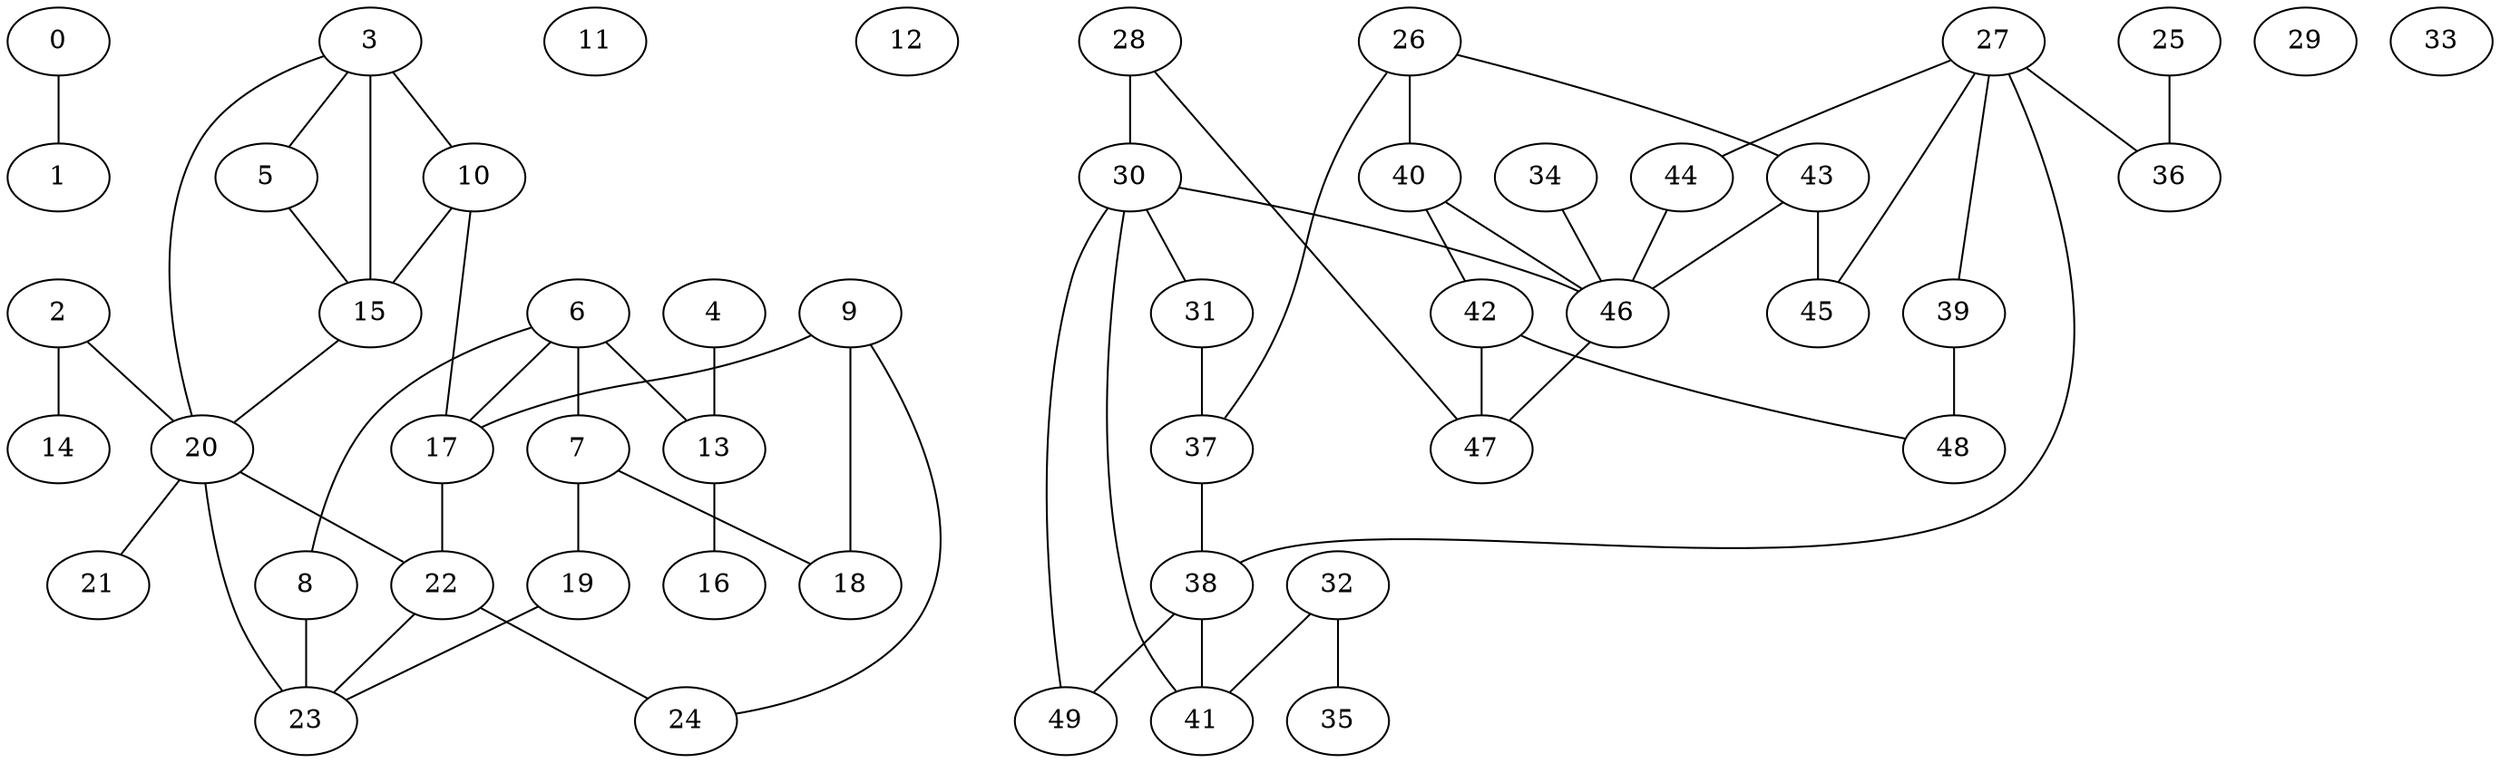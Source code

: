 strict graph {
0;
1;
2;
3;
4;
5;
6;
7;
8;
9;
10;
11;
12;
13;
14;
15;
16;
17;
18;
19;
20;
21;
22;
23;
24;
25;
26;
27;
28;
29;
30;
31;
32;
33;
34;
35;
36;
37;
38;
39;
40;
41;
42;
43;
44;
45;
46;
47;
48;
49;
0 -- 1 [weight=1];
2 -- 14 [weight=4];
2 -- 20 [weight=4];
3 -- 5 [weight=2];
3 -- 10 [weight=10];
3 -- 15 [weight=10];
3 -- 20 [weight=5];
4 -- 13 [weight=10];
5 -- 15 [weight=9];
6 -- 7 [weight=7];
6 -- 8 [weight=3];
6 -- 13 [weight=7];
6 -- 17 [weight=8];
7 -- 18 [weight=10];
7 -- 19 [weight=2];
8 -- 23 [weight=5];
9 -- 17 [weight=9];
9 -- 18 [weight=9];
9 -- 24 [weight=1];
10 -- 15 [weight=10];
10 -- 17 [weight=2];
13 -- 16 [weight=7];
15 -- 20 [weight=3];
17 -- 22 [weight=8];
19 -- 23 [weight=5];
20 -- 21 [weight=1];
20 -- 22 [weight=10];
20 -- 23 [weight=7];
22 -- 23 [weight=5];
22 -- 24 [weight=1];
25 -- 36 [weight=3];
26 -- 37 [weight=4];
26 -- 40 [weight=7];
26 -- 43 [weight=9];
27 -- 36 [weight=8];
27 -- 38 [weight=1];
27 -- 39 [weight=4];
27 -- 44 [weight=5];
27 -- 45 [weight=4];
28 -- 30 [weight=10];
28 -- 47 [weight=4];
30 -- 31 [weight=1];
30 -- 41 [weight=1];
30 -- 46 [weight=5];
30 -- 49 [weight=5];
31 -- 37 [weight=2];
32 -- 35 [weight=5];
32 -- 41 [weight=7];
34 -- 46 [weight=3];
37 -- 38 [weight=3];
38 -- 41 [weight=7];
38 -- 49 [weight=8];
39 -- 48 [weight=10];
40 -- 42 [weight=6];
40 -- 46 [weight=10];
42 -- 47 [weight=4];
42 -- 48 [weight=5];
43 -- 45 [weight=10];
43 -- 46 [weight=10];
44 -- 46 [weight=8];
46 -- 47 [weight=6];
}
